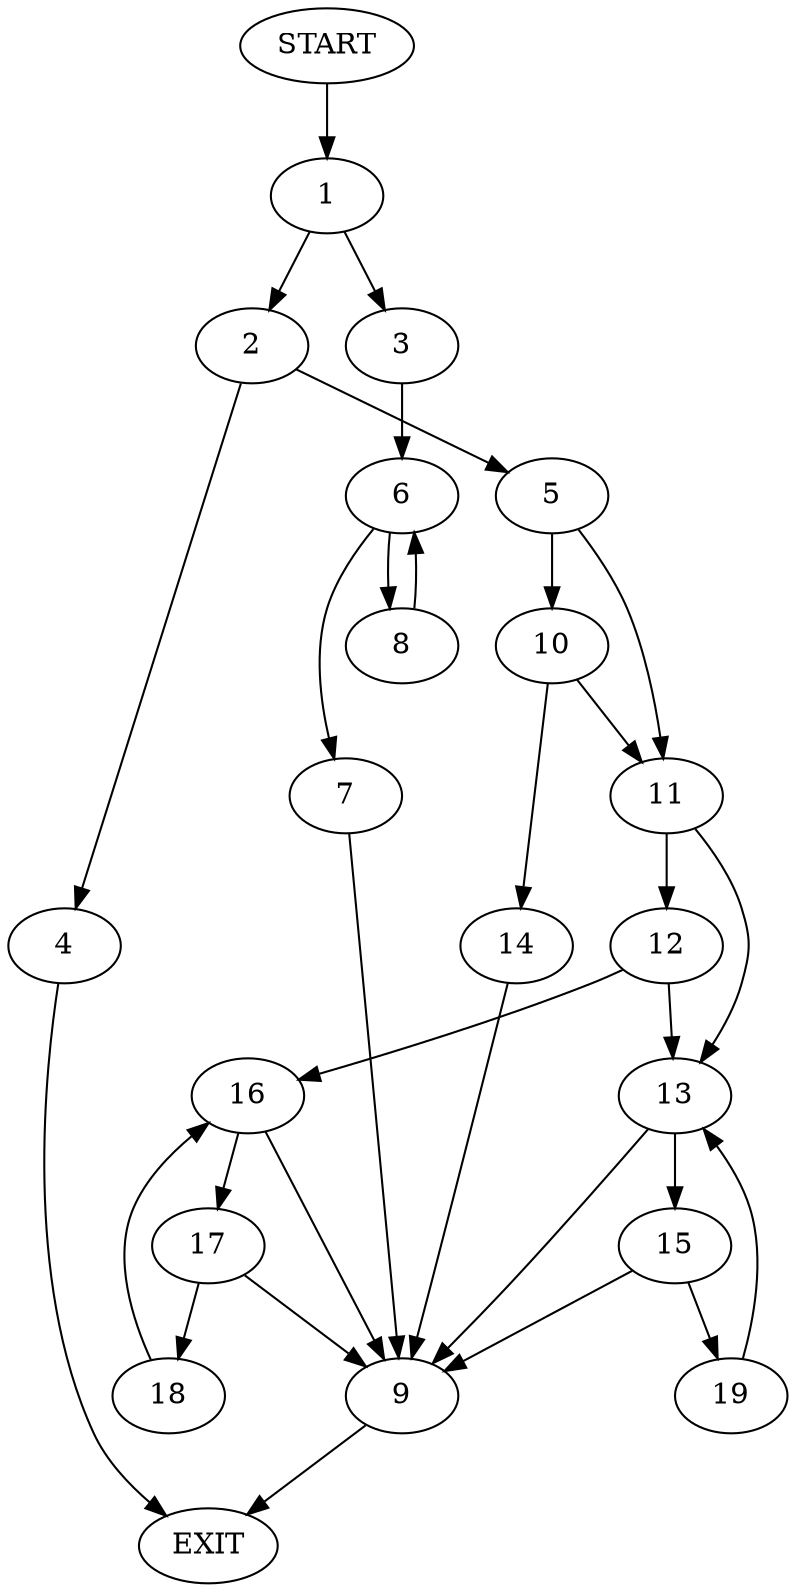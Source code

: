 digraph {
0 [label="START"]
20 [label="EXIT"]
0 -> 1
1 -> 2
1 -> 3
2 -> 4
2 -> 5
3 -> 6
6 -> 7
6 -> 8
7 -> 9
8 -> 6
9 -> 20
4 -> 20
5 -> 10
5 -> 11
11 -> 12
11 -> 13
10 -> 11
10 -> 14
14 -> 9
13 -> 9
13 -> 15
12 -> 16
12 -> 13
16 -> 9
16 -> 17
17 -> 9
17 -> 18
18 -> 16
15 -> 9
15 -> 19
19 -> 13
}
